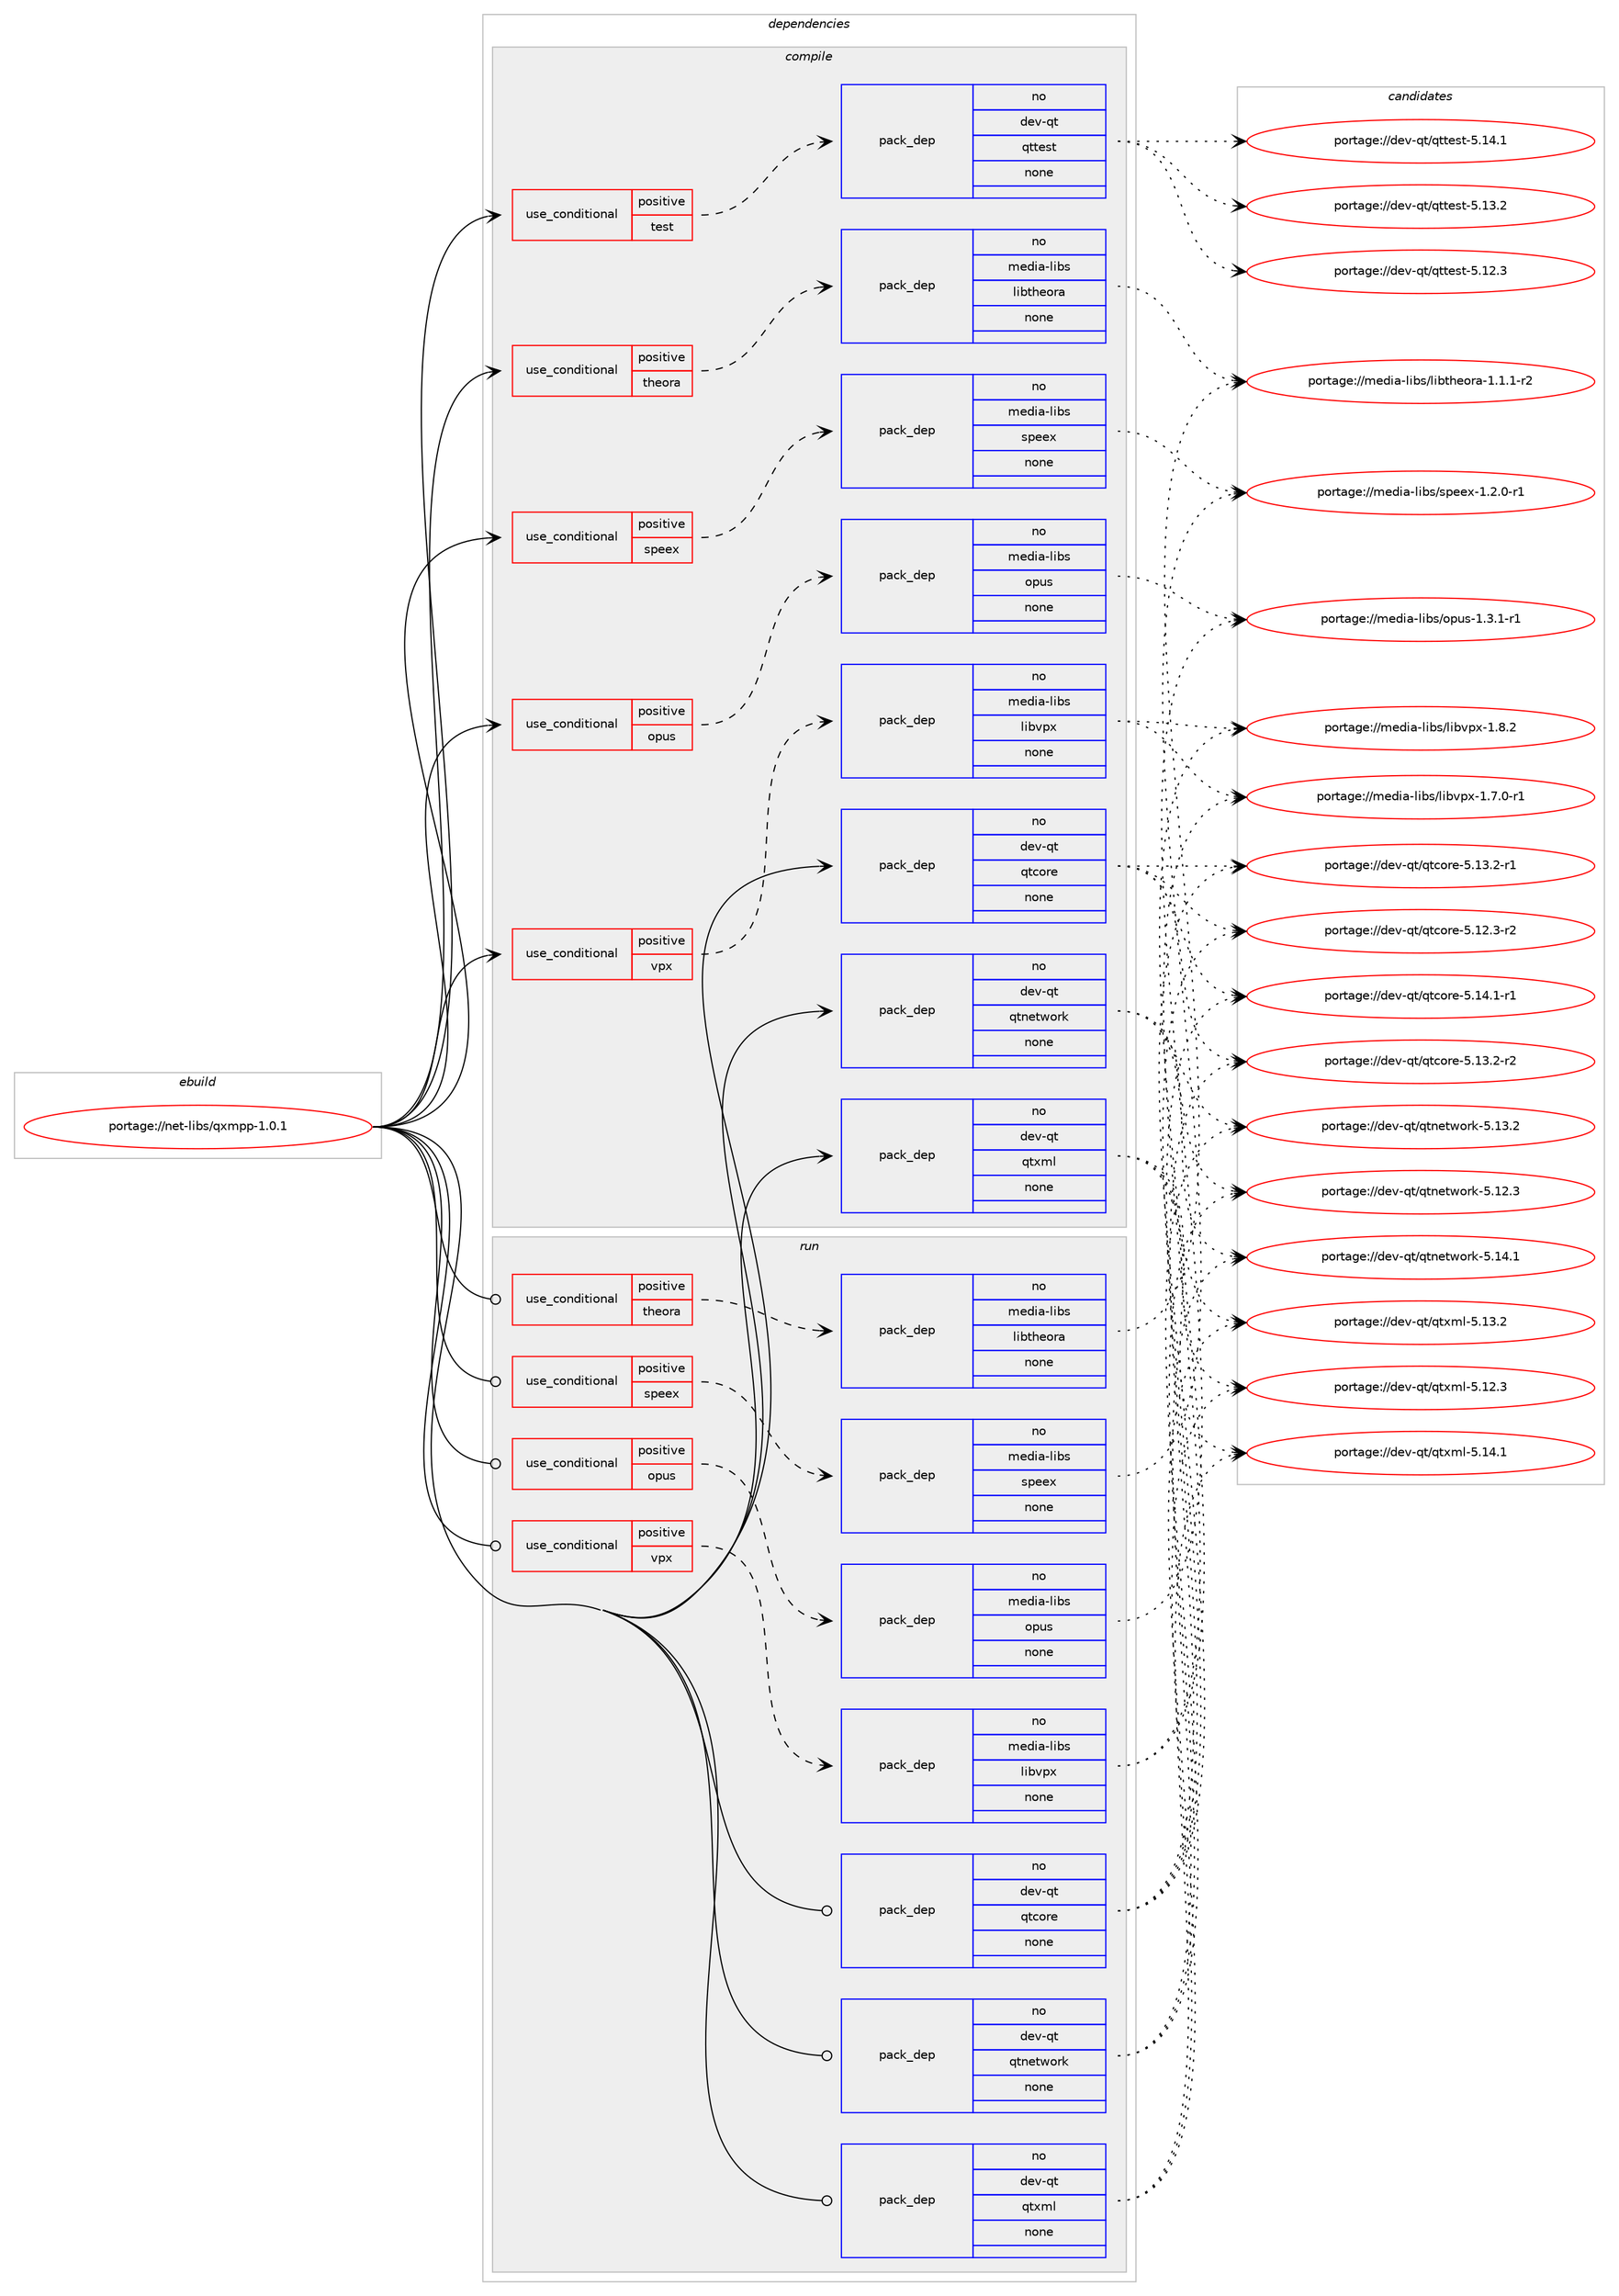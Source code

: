 digraph prolog {

# *************
# Graph options
# *************

newrank=true;
concentrate=true;
compound=true;
graph [rankdir=LR,fontname=Helvetica,fontsize=10,ranksep=1.5];#, ranksep=2.5, nodesep=0.2];
edge  [arrowhead=vee];
node  [fontname=Helvetica,fontsize=10];

# **********
# The ebuild
# **********

subgraph cluster_leftcol {
color=gray;
rank=same;
label=<<i>ebuild</i>>;
id [label="portage://net-libs/qxmpp-1.0.1", color=red, width=4, href="../net-libs/qxmpp-1.0.1.svg"];
}

# ****************
# The dependencies
# ****************

subgraph cluster_midcol {
color=gray;
label=<<i>dependencies</i>>;
subgraph cluster_compile {
fillcolor="#eeeeee";
style=filled;
label=<<i>compile</i>>;
subgraph cond29172 {
dependency136791 [label=<<TABLE BORDER="0" CELLBORDER="1" CELLSPACING="0" CELLPADDING="4"><TR><TD ROWSPAN="3" CELLPADDING="10">use_conditional</TD></TR><TR><TD>positive</TD></TR><TR><TD>opus</TD></TR></TABLE>>, shape=none, color=red];
subgraph pack105369 {
dependency136792 [label=<<TABLE BORDER="0" CELLBORDER="1" CELLSPACING="0" CELLPADDING="4" WIDTH="220"><TR><TD ROWSPAN="6" CELLPADDING="30">pack_dep</TD></TR><TR><TD WIDTH="110">no</TD></TR><TR><TD>media-libs</TD></TR><TR><TD>opus</TD></TR><TR><TD>none</TD></TR><TR><TD></TD></TR></TABLE>>, shape=none, color=blue];
}
dependency136791:e -> dependency136792:w [weight=20,style="dashed",arrowhead="vee"];
}
id:e -> dependency136791:w [weight=20,style="solid",arrowhead="vee"];
subgraph cond29173 {
dependency136793 [label=<<TABLE BORDER="0" CELLBORDER="1" CELLSPACING="0" CELLPADDING="4"><TR><TD ROWSPAN="3" CELLPADDING="10">use_conditional</TD></TR><TR><TD>positive</TD></TR><TR><TD>speex</TD></TR></TABLE>>, shape=none, color=red];
subgraph pack105370 {
dependency136794 [label=<<TABLE BORDER="0" CELLBORDER="1" CELLSPACING="0" CELLPADDING="4" WIDTH="220"><TR><TD ROWSPAN="6" CELLPADDING="30">pack_dep</TD></TR><TR><TD WIDTH="110">no</TD></TR><TR><TD>media-libs</TD></TR><TR><TD>speex</TD></TR><TR><TD>none</TD></TR><TR><TD></TD></TR></TABLE>>, shape=none, color=blue];
}
dependency136793:e -> dependency136794:w [weight=20,style="dashed",arrowhead="vee"];
}
id:e -> dependency136793:w [weight=20,style="solid",arrowhead="vee"];
subgraph cond29174 {
dependency136795 [label=<<TABLE BORDER="0" CELLBORDER="1" CELLSPACING="0" CELLPADDING="4"><TR><TD ROWSPAN="3" CELLPADDING="10">use_conditional</TD></TR><TR><TD>positive</TD></TR><TR><TD>test</TD></TR></TABLE>>, shape=none, color=red];
subgraph pack105371 {
dependency136796 [label=<<TABLE BORDER="0" CELLBORDER="1" CELLSPACING="0" CELLPADDING="4" WIDTH="220"><TR><TD ROWSPAN="6" CELLPADDING="30">pack_dep</TD></TR><TR><TD WIDTH="110">no</TD></TR><TR><TD>dev-qt</TD></TR><TR><TD>qttest</TD></TR><TR><TD>none</TD></TR><TR><TD></TD></TR></TABLE>>, shape=none, color=blue];
}
dependency136795:e -> dependency136796:w [weight=20,style="dashed",arrowhead="vee"];
}
id:e -> dependency136795:w [weight=20,style="solid",arrowhead="vee"];
subgraph cond29175 {
dependency136797 [label=<<TABLE BORDER="0" CELLBORDER="1" CELLSPACING="0" CELLPADDING="4"><TR><TD ROWSPAN="3" CELLPADDING="10">use_conditional</TD></TR><TR><TD>positive</TD></TR><TR><TD>theora</TD></TR></TABLE>>, shape=none, color=red];
subgraph pack105372 {
dependency136798 [label=<<TABLE BORDER="0" CELLBORDER="1" CELLSPACING="0" CELLPADDING="4" WIDTH="220"><TR><TD ROWSPAN="6" CELLPADDING="30">pack_dep</TD></TR><TR><TD WIDTH="110">no</TD></TR><TR><TD>media-libs</TD></TR><TR><TD>libtheora</TD></TR><TR><TD>none</TD></TR><TR><TD></TD></TR></TABLE>>, shape=none, color=blue];
}
dependency136797:e -> dependency136798:w [weight=20,style="dashed",arrowhead="vee"];
}
id:e -> dependency136797:w [weight=20,style="solid",arrowhead="vee"];
subgraph cond29176 {
dependency136799 [label=<<TABLE BORDER="0" CELLBORDER="1" CELLSPACING="0" CELLPADDING="4"><TR><TD ROWSPAN="3" CELLPADDING="10">use_conditional</TD></TR><TR><TD>positive</TD></TR><TR><TD>vpx</TD></TR></TABLE>>, shape=none, color=red];
subgraph pack105373 {
dependency136800 [label=<<TABLE BORDER="0" CELLBORDER="1" CELLSPACING="0" CELLPADDING="4" WIDTH="220"><TR><TD ROWSPAN="6" CELLPADDING="30">pack_dep</TD></TR><TR><TD WIDTH="110">no</TD></TR><TR><TD>media-libs</TD></TR><TR><TD>libvpx</TD></TR><TR><TD>none</TD></TR><TR><TD></TD></TR></TABLE>>, shape=none, color=blue];
}
dependency136799:e -> dependency136800:w [weight=20,style="dashed",arrowhead="vee"];
}
id:e -> dependency136799:w [weight=20,style="solid",arrowhead="vee"];
subgraph pack105374 {
dependency136801 [label=<<TABLE BORDER="0" CELLBORDER="1" CELLSPACING="0" CELLPADDING="4" WIDTH="220"><TR><TD ROWSPAN="6" CELLPADDING="30">pack_dep</TD></TR><TR><TD WIDTH="110">no</TD></TR><TR><TD>dev-qt</TD></TR><TR><TD>qtcore</TD></TR><TR><TD>none</TD></TR><TR><TD></TD></TR></TABLE>>, shape=none, color=blue];
}
id:e -> dependency136801:w [weight=20,style="solid",arrowhead="vee"];
subgraph pack105375 {
dependency136802 [label=<<TABLE BORDER="0" CELLBORDER="1" CELLSPACING="0" CELLPADDING="4" WIDTH="220"><TR><TD ROWSPAN="6" CELLPADDING="30">pack_dep</TD></TR><TR><TD WIDTH="110">no</TD></TR><TR><TD>dev-qt</TD></TR><TR><TD>qtnetwork</TD></TR><TR><TD>none</TD></TR><TR><TD></TD></TR></TABLE>>, shape=none, color=blue];
}
id:e -> dependency136802:w [weight=20,style="solid",arrowhead="vee"];
subgraph pack105376 {
dependency136803 [label=<<TABLE BORDER="0" CELLBORDER="1" CELLSPACING="0" CELLPADDING="4" WIDTH="220"><TR><TD ROWSPAN="6" CELLPADDING="30">pack_dep</TD></TR><TR><TD WIDTH="110">no</TD></TR><TR><TD>dev-qt</TD></TR><TR><TD>qtxml</TD></TR><TR><TD>none</TD></TR><TR><TD></TD></TR></TABLE>>, shape=none, color=blue];
}
id:e -> dependency136803:w [weight=20,style="solid",arrowhead="vee"];
}
subgraph cluster_compileandrun {
fillcolor="#eeeeee";
style=filled;
label=<<i>compile and run</i>>;
}
subgraph cluster_run {
fillcolor="#eeeeee";
style=filled;
label=<<i>run</i>>;
subgraph cond29177 {
dependency136804 [label=<<TABLE BORDER="0" CELLBORDER="1" CELLSPACING="0" CELLPADDING="4"><TR><TD ROWSPAN="3" CELLPADDING="10">use_conditional</TD></TR><TR><TD>positive</TD></TR><TR><TD>opus</TD></TR></TABLE>>, shape=none, color=red];
subgraph pack105377 {
dependency136805 [label=<<TABLE BORDER="0" CELLBORDER="1" CELLSPACING="0" CELLPADDING="4" WIDTH="220"><TR><TD ROWSPAN="6" CELLPADDING="30">pack_dep</TD></TR><TR><TD WIDTH="110">no</TD></TR><TR><TD>media-libs</TD></TR><TR><TD>opus</TD></TR><TR><TD>none</TD></TR><TR><TD></TD></TR></TABLE>>, shape=none, color=blue];
}
dependency136804:e -> dependency136805:w [weight=20,style="dashed",arrowhead="vee"];
}
id:e -> dependency136804:w [weight=20,style="solid",arrowhead="odot"];
subgraph cond29178 {
dependency136806 [label=<<TABLE BORDER="0" CELLBORDER="1" CELLSPACING="0" CELLPADDING="4"><TR><TD ROWSPAN="3" CELLPADDING="10">use_conditional</TD></TR><TR><TD>positive</TD></TR><TR><TD>speex</TD></TR></TABLE>>, shape=none, color=red];
subgraph pack105378 {
dependency136807 [label=<<TABLE BORDER="0" CELLBORDER="1" CELLSPACING="0" CELLPADDING="4" WIDTH="220"><TR><TD ROWSPAN="6" CELLPADDING="30">pack_dep</TD></TR><TR><TD WIDTH="110">no</TD></TR><TR><TD>media-libs</TD></TR><TR><TD>speex</TD></TR><TR><TD>none</TD></TR><TR><TD></TD></TR></TABLE>>, shape=none, color=blue];
}
dependency136806:e -> dependency136807:w [weight=20,style="dashed",arrowhead="vee"];
}
id:e -> dependency136806:w [weight=20,style="solid",arrowhead="odot"];
subgraph cond29179 {
dependency136808 [label=<<TABLE BORDER="0" CELLBORDER="1" CELLSPACING="0" CELLPADDING="4"><TR><TD ROWSPAN="3" CELLPADDING="10">use_conditional</TD></TR><TR><TD>positive</TD></TR><TR><TD>theora</TD></TR></TABLE>>, shape=none, color=red];
subgraph pack105379 {
dependency136809 [label=<<TABLE BORDER="0" CELLBORDER="1" CELLSPACING="0" CELLPADDING="4" WIDTH="220"><TR><TD ROWSPAN="6" CELLPADDING="30">pack_dep</TD></TR><TR><TD WIDTH="110">no</TD></TR><TR><TD>media-libs</TD></TR><TR><TD>libtheora</TD></TR><TR><TD>none</TD></TR><TR><TD></TD></TR></TABLE>>, shape=none, color=blue];
}
dependency136808:e -> dependency136809:w [weight=20,style="dashed",arrowhead="vee"];
}
id:e -> dependency136808:w [weight=20,style="solid",arrowhead="odot"];
subgraph cond29180 {
dependency136810 [label=<<TABLE BORDER="0" CELLBORDER="1" CELLSPACING="0" CELLPADDING="4"><TR><TD ROWSPAN="3" CELLPADDING="10">use_conditional</TD></TR><TR><TD>positive</TD></TR><TR><TD>vpx</TD></TR></TABLE>>, shape=none, color=red];
subgraph pack105380 {
dependency136811 [label=<<TABLE BORDER="0" CELLBORDER="1" CELLSPACING="0" CELLPADDING="4" WIDTH="220"><TR><TD ROWSPAN="6" CELLPADDING="30">pack_dep</TD></TR><TR><TD WIDTH="110">no</TD></TR><TR><TD>media-libs</TD></TR><TR><TD>libvpx</TD></TR><TR><TD>none</TD></TR><TR><TD></TD></TR></TABLE>>, shape=none, color=blue];
}
dependency136810:e -> dependency136811:w [weight=20,style="dashed",arrowhead="vee"];
}
id:e -> dependency136810:w [weight=20,style="solid",arrowhead="odot"];
subgraph pack105381 {
dependency136812 [label=<<TABLE BORDER="0" CELLBORDER="1" CELLSPACING="0" CELLPADDING="4" WIDTH="220"><TR><TD ROWSPAN="6" CELLPADDING="30">pack_dep</TD></TR><TR><TD WIDTH="110">no</TD></TR><TR><TD>dev-qt</TD></TR><TR><TD>qtcore</TD></TR><TR><TD>none</TD></TR><TR><TD></TD></TR></TABLE>>, shape=none, color=blue];
}
id:e -> dependency136812:w [weight=20,style="solid",arrowhead="odot"];
subgraph pack105382 {
dependency136813 [label=<<TABLE BORDER="0" CELLBORDER="1" CELLSPACING="0" CELLPADDING="4" WIDTH="220"><TR><TD ROWSPAN="6" CELLPADDING="30">pack_dep</TD></TR><TR><TD WIDTH="110">no</TD></TR><TR><TD>dev-qt</TD></TR><TR><TD>qtnetwork</TD></TR><TR><TD>none</TD></TR><TR><TD></TD></TR></TABLE>>, shape=none, color=blue];
}
id:e -> dependency136813:w [weight=20,style="solid",arrowhead="odot"];
subgraph pack105383 {
dependency136814 [label=<<TABLE BORDER="0" CELLBORDER="1" CELLSPACING="0" CELLPADDING="4" WIDTH="220"><TR><TD ROWSPAN="6" CELLPADDING="30">pack_dep</TD></TR><TR><TD WIDTH="110">no</TD></TR><TR><TD>dev-qt</TD></TR><TR><TD>qtxml</TD></TR><TR><TD>none</TD></TR><TR><TD></TD></TR></TABLE>>, shape=none, color=blue];
}
id:e -> dependency136814:w [weight=20,style="solid",arrowhead="odot"];
}
}

# **************
# The candidates
# **************

subgraph cluster_choices {
rank=same;
color=gray;
label=<<i>candidates</i>>;

subgraph choice105369 {
color=black;
nodesep=1;
choice109101100105974510810598115471111121171154549465146494511449 [label="portage://media-libs/opus-1.3.1-r1", color=red, width=4,href="../media-libs/opus-1.3.1-r1.svg"];
dependency136792:e -> choice109101100105974510810598115471111121171154549465146494511449:w [style=dotted,weight="100"];
}
subgraph choice105370 {
color=black;
nodesep=1;
choice109101100105974510810598115471151121011011204549465046484511449 [label="portage://media-libs/speex-1.2.0-r1", color=red, width=4,href="../media-libs/speex-1.2.0-r1.svg"];
dependency136794:e -> choice109101100105974510810598115471151121011011204549465046484511449:w [style=dotted,weight="100"];
}
subgraph choice105371 {
color=black;
nodesep=1;
choice100101118451131164711311611610111511645534649524649 [label="portage://dev-qt/qttest-5.14.1", color=red, width=4,href="../dev-qt/qttest-5.14.1.svg"];
choice100101118451131164711311611610111511645534649514650 [label="portage://dev-qt/qttest-5.13.2", color=red, width=4,href="../dev-qt/qttest-5.13.2.svg"];
choice100101118451131164711311611610111511645534649504651 [label="portage://dev-qt/qttest-5.12.3", color=red, width=4,href="../dev-qt/qttest-5.12.3.svg"];
dependency136796:e -> choice100101118451131164711311611610111511645534649524649:w [style=dotted,weight="100"];
dependency136796:e -> choice100101118451131164711311611610111511645534649514650:w [style=dotted,weight="100"];
dependency136796:e -> choice100101118451131164711311611610111511645534649504651:w [style=dotted,weight="100"];
}
subgraph choice105372 {
color=black;
nodesep=1;
choice1091011001059745108105981154710810598116104101111114974549464946494511450 [label="portage://media-libs/libtheora-1.1.1-r2", color=red, width=4,href="../media-libs/libtheora-1.1.1-r2.svg"];
dependency136798:e -> choice1091011001059745108105981154710810598116104101111114974549464946494511450:w [style=dotted,weight="100"];
}
subgraph choice105373 {
color=black;
nodesep=1;
choice1091011001059745108105981154710810598118112120454946564650 [label="portage://media-libs/libvpx-1.8.2", color=red, width=4,href="../media-libs/libvpx-1.8.2.svg"];
choice10910110010597451081059811547108105981181121204549465546484511449 [label="portage://media-libs/libvpx-1.7.0-r1", color=red, width=4,href="../media-libs/libvpx-1.7.0-r1.svg"];
dependency136800:e -> choice1091011001059745108105981154710810598118112120454946564650:w [style=dotted,weight="100"];
dependency136800:e -> choice10910110010597451081059811547108105981181121204549465546484511449:w [style=dotted,weight="100"];
}
subgraph choice105374 {
color=black;
nodesep=1;
choice100101118451131164711311699111114101455346495246494511449 [label="portage://dev-qt/qtcore-5.14.1-r1", color=red, width=4,href="../dev-qt/qtcore-5.14.1-r1.svg"];
choice100101118451131164711311699111114101455346495146504511450 [label="portage://dev-qt/qtcore-5.13.2-r2", color=red, width=4,href="../dev-qt/qtcore-5.13.2-r2.svg"];
choice100101118451131164711311699111114101455346495146504511449 [label="portage://dev-qt/qtcore-5.13.2-r1", color=red, width=4,href="../dev-qt/qtcore-5.13.2-r1.svg"];
choice100101118451131164711311699111114101455346495046514511450 [label="portage://dev-qt/qtcore-5.12.3-r2", color=red, width=4,href="../dev-qt/qtcore-5.12.3-r2.svg"];
dependency136801:e -> choice100101118451131164711311699111114101455346495246494511449:w [style=dotted,weight="100"];
dependency136801:e -> choice100101118451131164711311699111114101455346495146504511450:w [style=dotted,weight="100"];
dependency136801:e -> choice100101118451131164711311699111114101455346495146504511449:w [style=dotted,weight="100"];
dependency136801:e -> choice100101118451131164711311699111114101455346495046514511450:w [style=dotted,weight="100"];
}
subgraph choice105375 {
color=black;
nodesep=1;
choice100101118451131164711311611010111611911111410745534649524649 [label="portage://dev-qt/qtnetwork-5.14.1", color=red, width=4,href="../dev-qt/qtnetwork-5.14.1.svg"];
choice100101118451131164711311611010111611911111410745534649514650 [label="portage://dev-qt/qtnetwork-5.13.2", color=red, width=4,href="../dev-qt/qtnetwork-5.13.2.svg"];
choice100101118451131164711311611010111611911111410745534649504651 [label="portage://dev-qt/qtnetwork-5.12.3", color=red, width=4,href="../dev-qt/qtnetwork-5.12.3.svg"];
dependency136802:e -> choice100101118451131164711311611010111611911111410745534649524649:w [style=dotted,weight="100"];
dependency136802:e -> choice100101118451131164711311611010111611911111410745534649514650:w [style=dotted,weight="100"];
dependency136802:e -> choice100101118451131164711311611010111611911111410745534649504651:w [style=dotted,weight="100"];
}
subgraph choice105376 {
color=black;
nodesep=1;
choice100101118451131164711311612010910845534649524649 [label="portage://dev-qt/qtxml-5.14.1", color=red, width=4,href="../dev-qt/qtxml-5.14.1.svg"];
choice100101118451131164711311612010910845534649514650 [label="portage://dev-qt/qtxml-5.13.2", color=red, width=4,href="../dev-qt/qtxml-5.13.2.svg"];
choice100101118451131164711311612010910845534649504651 [label="portage://dev-qt/qtxml-5.12.3", color=red, width=4,href="../dev-qt/qtxml-5.12.3.svg"];
dependency136803:e -> choice100101118451131164711311612010910845534649524649:w [style=dotted,weight="100"];
dependency136803:e -> choice100101118451131164711311612010910845534649514650:w [style=dotted,weight="100"];
dependency136803:e -> choice100101118451131164711311612010910845534649504651:w [style=dotted,weight="100"];
}
subgraph choice105377 {
color=black;
nodesep=1;
choice109101100105974510810598115471111121171154549465146494511449 [label="portage://media-libs/opus-1.3.1-r1", color=red, width=4,href="../media-libs/opus-1.3.1-r1.svg"];
dependency136805:e -> choice109101100105974510810598115471111121171154549465146494511449:w [style=dotted,weight="100"];
}
subgraph choice105378 {
color=black;
nodesep=1;
choice109101100105974510810598115471151121011011204549465046484511449 [label="portage://media-libs/speex-1.2.0-r1", color=red, width=4,href="../media-libs/speex-1.2.0-r1.svg"];
dependency136807:e -> choice109101100105974510810598115471151121011011204549465046484511449:w [style=dotted,weight="100"];
}
subgraph choice105379 {
color=black;
nodesep=1;
choice1091011001059745108105981154710810598116104101111114974549464946494511450 [label="portage://media-libs/libtheora-1.1.1-r2", color=red, width=4,href="../media-libs/libtheora-1.1.1-r2.svg"];
dependency136809:e -> choice1091011001059745108105981154710810598116104101111114974549464946494511450:w [style=dotted,weight="100"];
}
subgraph choice105380 {
color=black;
nodesep=1;
choice1091011001059745108105981154710810598118112120454946564650 [label="portage://media-libs/libvpx-1.8.2", color=red, width=4,href="../media-libs/libvpx-1.8.2.svg"];
choice10910110010597451081059811547108105981181121204549465546484511449 [label="portage://media-libs/libvpx-1.7.0-r1", color=red, width=4,href="../media-libs/libvpx-1.7.0-r1.svg"];
dependency136811:e -> choice1091011001059745108105981154710810598118112120454946564650:w [style=dotted,weight="100"];
dependency136811:e -> choice10910110010597451081059811547108105981181121204549465546484511449:w [style=dotted,weight="100"];
}
subgraph choice105381 {
color=black;
nodesep=1;
choice100101118451131164711311699111114101455346495246494511449 [label="portage://dev-qt/qtcore-5.14.1-r1", color=red, width=4,href="../dev-qt/qtcore-5.14.1-r1.svg"];
choice100101118451131164711311699111114101455346495146504511450 [label="portage://dev-qt/qtcore-5.13.2-r2", color=red, width=4,href="../dev-qt/qtcore-5.13.2-r2.svg"];
choice100101118451131164711311699111114101455346495146504511449 [label="portage://dev-qt/qtcore-5.13.2-r1", color=red, width=4,href="../dev-qt/qtcore-5.13.2-r1.svg"];
choice100101118451131164711311699111114101455346495046514511450 [label="portage://dev-qt/qtcore-5.12.3-r2", color=red, width=4,href="../dev-qt/qtcore-5.12.3-r2.svg"];
dependency136812:e -> choice100101118451131164711311699111114101455346495246494511449:w [style=dotted,weight="100"];
dependency136812:e -> choice100101118451131164711311699111114101455346495146504511450:w [style=dotted,weight="100"];
dependency136812:e -> choice100101118451131164711311699111114101455346495146504511449:w [style=dotted,weight="100"];
dependency136812:e -> choice100101118451131164711311699111114101455346495046514511450:w [style=dotted,weight="100"];
}
subgraph choice105382 {
color=black;
nodesep=1;
choice100101118451131164711311611010111611911111410745534649524649 [label="portage://dev-qt/qtnetwork-5.14.1", color=red, width=4,href="../dev-qt/qtnetwork-5.14.1.svg"];
choice100101118451131164711311611010111611911111410745534649514650 [label="portage://dev-qt/qtnetwork-5.13.2", color=red, width=4,href="../dev-qt/qtnetwork-5.13.2.svg"];
choice100101118451131164711311611010111611911111410745534649504651 [label="portage://dev-qt/qtnetwork-5.12.3", color=red, width=4,href="../dev-qt/qtnetwork-5.12.3.svg"];
dependency136813:e -> choice100101118451131164711311611010111611911111410745534649524649:w [style=dotted,weight="100"];
dependency136813:e -> choice100101118451131164711311611010111611911111410745534649514650:w [style=dotted,weight="100"];
dependency136813:e -> choice100101118451131164711311611010111611911111410745534649504651:w [style=dotted,weight="100"];
}
subgraph choice105383 {
color=black;
nodesep=1;
choice100101118451131164711311612010910845534649524649 [label="portage://dev-qt/qtxml-5.14.1", color=red, width=4,href="../dev-qt/qtxml-5.14.1.svg"];
choice100101118451131164711311612010910845534649514650 [label="portage://dev-qt/qtxml-5.13.2", color=red, width=4,href="../dev-qt/qtxml-5.13.2.svg"];
choice100101118451131164711311612010910845534649504651 [label="portage://dev-qt/qtxml-5.12.3", color=red, width=4,href="../dev-qt/qtxml-5.12.3.svg"];
dependency136814:e -> choice100101118451131164711311612010910845534649524649:w [style=dotted,weight="100"];
dependency136814:e -> choice100101118451131164711311612010910845534649514650:w [style=dotted,weight="100"];
dependency136814:e -> choice100101118451131164711311612010910845534649504651:w [style=dotted,weight="100"];
}
}

}
